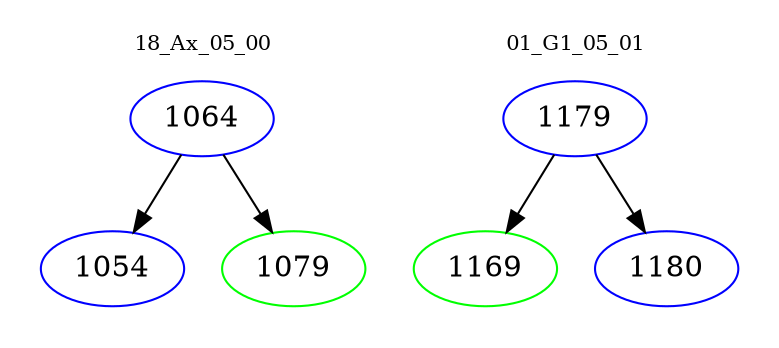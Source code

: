 digraph{
subgraph cluster_0 {
color = white
label = "18_Ax_05_00";
fontsize=10;
T0_1064 [label="1064", color="blue"]
T0_1064 -> T0_1054 [color="black"]
T0_1054 [label="1054", color="blue"]
T0_1064 -> T0_1079 [color="black"]
T0_1079 [label="1079", color="green"]
}
subgraph cluster_1 {
color = white
label = "01_G1_05_01";
fontsize=10;
T1_1179 [label="1179", color="blue"]
T1_1179 -> T1_1169 [color="black"]
T1_1169 [label="1169", color="green"]
T1_1179 -> T1_1180 [color="black"]
T1_1180 [label="1180", color="blue"]
}
}
